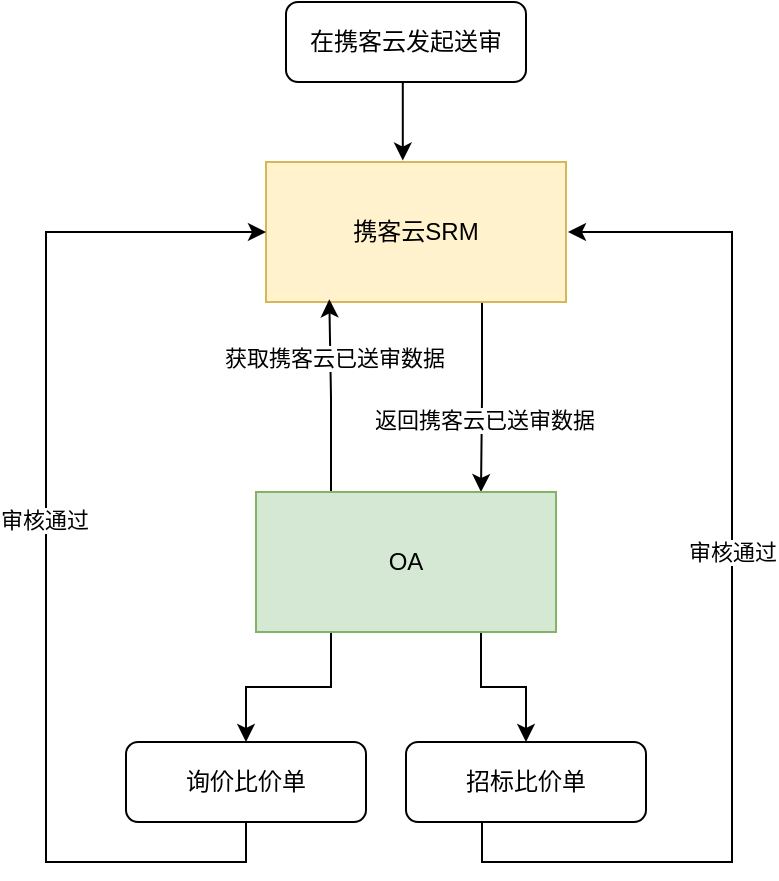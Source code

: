 <mxfile version="21.6.6" type="github">
  <diagram id="C5RBs43oDa-KdzZeNtuy" name="Page-1">
    <mxGraphModel dx="951" dy="436" grid="0" gridSize="10" guides="1" tooltips="1" connect="1" arrows="1" fold="1" page="1" pageScale="1" pageWidth="827" pageHeight="1169" math="0" shadow="0">
      <root>
        <mxCell id="WIyWlLk6GJQsqaUBKTNV-0" />
        <mxCell id="WIyWlLk6GJQsqaUBKTNV-1" parent="WIyWlLk6GJQsqaUBKTNV-0" />
        <mxCell id="La1fuwTci3h4XpZRs-hB-0" style="edgeStyle=orthogonalEdgeStyle;rounded=0;orthogonalLoop=1;jettySize=auto;html=1;exitX=0.5;exitY=1;exitDx=0;exitDy=0;entryX=0.456;entryY=-0.01;entryDx=0;entryDy=0;entryPerimeter=0;" edge="1" parent="WIyWlLk6GJQsqaUBKTNV-1" source="La1fuwTci3h4XpZRs-hB-1" target="La1fuwTci3h4XpZRs-hB-3">
          <mxGeometry relative="1" as="geometry" />
        </mxCell>
        <mxCell id="La1fuwTci3h4XpZRs-hB-1" value="在携客云发起送审" style="rounded=1;whiteSpace=wrap;html=1;fontSize=12;glass=0;strokeWidth=1;shadow=0;" vertex="1" parent="WIyWlLk6GJQsqaUBKTNV-1">
          <mxGeometry x="221" y="90" width="120" height="40" as="geometry" />
        </mxCell>
        <mxCell id="La1fuwTci3h4XpZRs-hB-17" style="edgeStyle=orthogonalEdgeStyle;rounded=0;orthogonalLoop=1;jettySize=auto;html=1;exitX=0.75;exitY=1;exitDx=0;exitDy=0;entryX=0.75;entryY=0;entryDx=0;entryDy=0;" edge="1" parent="WIyWlLk6GJQsqaUBKTNV-1" source="La1fuwTci3h4XpZRs-hB-3" target="La1fuwTci3h4XpZRs-hB-12">
          <mxGeometry relative="1" as="geometry">
            <Array as="points">
              <mxPoint x="319" y="240" />
              <mxPoint x="319" y="288" />
            </Array>
          </mxGeometry>
        </mxCell>
        <mxCell id="La1fuwTci3h4XpZRs-hB-18" value="返回携客云已送审数据" style="edgeLabel;html=1;align=center;verticalAlign=middle;resizable=0;points=[];" vertex="1" connectable="0" parent="La1fuwTci3h4XpZRs-hB-17">
          <mxGeometry x="0.283" y="1" relative="1" as="geometry">
            <mxPoint as="offset" />
          </mxGeometry>
        </mxCell>
        <mxCell id="La1fuwTci3h4XpZRs-hB-3" value="携客云SRM" style="rounded=0;whiteSpace=wrap;html=1;fillColor=#fff2cc;strokeColor=#d6b656;" vertex="1" parent="WIyWlLk6GJQsqaUBKTNV-1">
          <mxGeometry x="211" y="170" width="150" height="70" as="geometry" />
        </mxCell>
        <mxCell id="La1fuwTci3h4XpZRs-hB-13" style="edgeStyle=orthogonalEdgeStyle;rounded=0;orthogonalLoop=1;jettySize=auto;html=1;exitX=0.25;exitY=0;exitDx=0;exitDy=0;entryX=0.211;entryY=0.981;entryDx=0;entryDy=0;entryPerimeter=0;" edge="1" parent="WIyWlLk6GJQsqaUBKTNV-1" source="La1fuwTci3h4XpZRs-hB-12" target="La1fuwTci3h4XpZRs-hB-3">
          <mxGeometry relative="1" as="geometry" />
        </mxCell>
        <mxCell id="La1fuwTci3h4XpZRs-hB-14" value="获取携客云已送审数据" style="edgeLabel;html=1;align=center;verticalAlign=middle;resizable=0;points=[];" vertex="1" connectable="0" parent="La1fuwTci3h4XpZRs-hB-13">
          <mxGeometry x="-0.027" relative="1" as="geometry">
            <mxPoint x="1" y="-20" as="offset" />
          </mxGeometry>
        </mxCell>
        <mxCell id="La1fuwTci3h4XpZRs-hB-21" style="edgeStyle=orthogonalEdgeStyle;rounded=0;orthogonalLoop=1;jettySize=auto;html=1;exitX=0.25;exitY=1;exitDx=0;exitDy=0;entryX=0.5;entryY=0;entryDx=0;entryDy=0;" edge="1" parent="WIyWlLk6GJQsqaUBKTNV-1" source="La1fuwTci3h4XpZRs-hB-12" target="La1fuwTci3h4XpZRs-hB-19">
          <mxGeometry relative="1" as="geometry" />
        </mxCell>
        <mxCell id="La1fuwTci3h4XpZRs-hB-22" style="edgeStyle=orthogonalEdgeStyle;rounded=0;orthogonalLoop=1;jettySize=auto;html=1;exitX=0.75;exitY=1;exitDx=0;exitDy=0;entryX=0.5;entryY=0;entryDx=0;entryDy=0;" edge="1" parent="WIyWlLk6GJQsqaUBKTNV-1" source="La1fuwTci3h4XpZRs-hB-12" target="La1fuwTci3h4XpZRs-hB-20">
          <mxGeometry relative="1" as="geometry" />
        </mxCell>
        <mxCell id="La1fuwTci3h4XpZRs-hB-12" value="OA" style="rounded=0;whiteSpace=wrap;html=1;fillColor=#d5e8d4;strokeColor=#82b366;" vertex="1" parent="WIyWlLk6GJQsqaUBKTNV-1">
          <mxGeometry x="206" y="335" width="150" height="70" as="geometry" />
        </mxCell>
        <mxCell id="La1fuwTci3h4XpZRs-hB-23" style="edgeStyle=orthogonalEdgeStyle;rounded=0;orthogonalLoop=1;jettySize=auto;html=1;exitX=0.5;exitY=1;exitDx=0;exitDy=0;entryX=0;entryY=0.5;entryDx=0;entryDy=0;" edge="1" parent="WIyWlLk6GJQsqaUBKTNV-1">
          <mxGeometry relative="1" as="geometry">
            <mxPoint x="201" y="500" as="sourcePoint" />
            <mxPoint x="211" y="205" as="targetPoint" />
            <Array as="points">
              <mxPoint x="201" y="520" />
              <mxPoint x="101" y="520" />
              <mxPoint x="101" y="205" />
            </Array>
          </mxGeometry>
        </mxCell>
        <mxCell id="La1fuwTci3h4XpZRs-hB-26" value="审核通过" style="edgeLabel;html=1;align=center;verticalAlign=middle;resizable=0;points=[];" vertex="1" connectable="0" parent="La1fuwTci3h4XpZRs-hB-23">
          <mxGeometry x="0.07" y="1" relative="1" as="geometry">
            <mxPoint as="offset" />
          </mxGeometry>
        </mxCell>
        <mxCell id="La1fuwTci3h4XpZRs-hB-19" value="询价比价单" style="rounded=1;whiteSpace=wrap;html=1;fontSize=12;glass=0;strokeWidth=1;shadow=0;" vertex="1" parent="WIyWlLk6GJQsqaUBKTNV-1">
          <mxGeometry x="141" y="460" width="120" height="40" as="geometry" />
        </mxCell>
        <mxCell id="La1fuwTci3h4XpZRs-hB-24" style="edgeStyle=orthogonalEdgeStyle;rounded=0;orthogonalLoop=1;jettySize=auto;html=1;exitX=0.5;exitY=1;exitDx=0;exitDy=0;" edge="1" parent="WIyWlLk6GJQsqaUBKTNV-1">
          <mxGeometry relative="1" as="geometry">
            <mxPoint x="319" y="500" as="sourcePoint" />
            <mxPoint x="362" y="205" as="targetPoint" />
            <Array as="points">
              <mxPoint x="319" y="520" />
              <mxPoint x="444" y="520" />
              <mxPoint x="444" y="205" />
            </Array>
          </mxGeometry>
        </mxCell>
        <mxCell id="La1fuwTci3h4XpZRs-hB-25" value="审核通过" style="edgeLabel;html=1;align=center;verticalAlign=middle;resizable=0;points=[];" vertex="1" connectable="0" parent="La1fuwTci3h4XpZRs-hB-24">
          <mxGeometry x="0.108" relative="1" as="geometry">
            <mxPoint as="offset" />
          </mxGeometry>
        </mxCell>
        <mxCell id="La1fuwTci3h4XpZRs-hB-20" value="招标比价单" style="rounded=1;whiteSpace=wrap;html=1;fontSize=12;glass=0;strokeWidth=1;shadow=0;" vertex="1" parent="WIyWlLk6GJQsqaUBKTNV-1">
          <mxGeometry x="281" y="460" width="120" height="40" as="geometry" />
        </mxCell>
      </root>
    </mxGraphModel>
  </diagram>
</mxfile>
